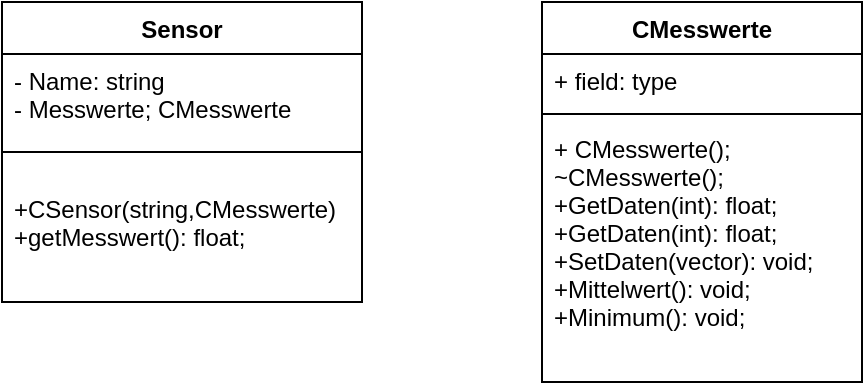 <mxfile version="14.6.3" type="github">
  <diagram name="Page-1" id="c4acf3e9-155e-7222-9cf6-157b1a14988f">
    <mxGraphModel dx="1382" dy="764" grid="1" gridSize="10" guides="1" tooltips="1" connect="1" arrows="1" fold="1" page="1" pageScale="1" pageWidth="850" pageHeight="1100" background="#ffffff" math="0" shadow="0">
      <root>
        <mxCell id="0" />
        <mxCell id="1" parent="0" />
        <mxCell id="54YQfDskZHcNxatdX99T-5" value="Sensor" style="swimlane;fontStyle=1;align=center;verticalAlign=top;childLayout=stackLayout;horizontal=1;startSize=26;horizontalStack=0;resizeParent=1;resizeParentMax=0;resizeLast=0;collapsible=1;marginBottom=0;" vertex="1" parent="1">
          <mxGeometry x="50" y="202" width="180" height="150" as="geometry" />
        </mxCell>
        <mxCell id="54YQfDskZHcNxatdX99T-6" value="- Name: string&#xa;- Messwerte; CMesswerte&#xa;" style="text;strokeColor=none;fillColor=none;align=left;verticalAlign=top;spacingLeft=4;spacingRight=4;overflow=hidden;rotatable=0;points=[[0,0.5],[1,0.5]];portConstraint=eastwest;" vertex="1" parent="54YQfDskZHcNxatdX99T-5">
          <mxGeometry y="26" width="180" height="34" as="geometry" />
        </mxCell>
        <mxCell id="54YQfDskZHcNxatdX99T-7" value="" style="line;strokeWidth=1;fillColor=none;align=left;verticalAlign=middle;spacingTop=-1;spacingLeft=3;spacingRight=3;rotatable=0;labelPosition=right;points=[];portConstraint=eastwest;" vertex="1" parent="54YQfDskZHcNxatdX99T-5">
          <mxGeometry y="60" width="180" height="30" as="geometry" />
        </mxCell>
        <mxCell id="54YQfDskZHcNxatdX99T-8" value="+CSensor(string,CMesswerte)&#xa;+getMesswert(): float;&#xa;" style="text;strokeColor=none;fillColor=none;align=left;verticalAlign=top;spacingLeft=4;spacingRight=4;overflow=hidden;rotatable=0;points=[[0,0.5],[1,0.5]];portConstraint=eastwest;" vertex="1" parent="54YQfDskZHcNxatdX99T-5">
          <mxGeometry y="90" width="180" height="60" as="geometry" />
        </mxCell>
        <mxCell id="54YQfDskZHcNxatdX99T-18" value="CMesswerte" style="swimlane;fontStyle=1;align=center;verticalAlign=top;childLayout=stackLayout;horizontal=1;startSize=26;horizontalStack=0;resizeParent=1;resizeParentMax=0;resizeLast=0;collapsible=1;marginBottom=0;" vertex="1" parent="1">
          <mxGeometry x="320" y="202" width="160" height="190" as="geometry" />
        </mxCell>
        <mxCell id="54YQfDskZHcNxatdX99T-19" value="+ field: type" style="text;strokeColor=none;fillColor=none;align=left;verticalAlign=top;spacingLeft=4;spacingRight=4;overflow=hidden;rotatable=0;points=[[0,0.5],[1,0.5]];portConstraint=eastwest;" vertex="1" parent="54YQfDskZHcNxatdX99T-18">
          <mxGeometry y="26" width="160" height="26" as="geometry" />
        </mxCell>
        <mxCell id="54YQfDskZHcNxatdX99T-20" value="" style="line;strokeWidth=1;fillColor=none;align=left;verticalAlign=middle;spacingTop=-1;spacingLeft=3;spacingRight=3;rotatable=0;labelPosition=right;points=[];portConstraint=eastwest;" vertex="1" parent="54YQfDskZHcNxatdX99T-18">
          <mxGeometry y="52" width="160" height="8" as="geometry" />
        </mxCell>
        <mxCell id="54YQfDskZHcNxatdX99T-21" value="+ CMesswerte();&#xa;~CMesswerte();&#xa;+GetDaten(int): float;&#xa;+GetDaten(int): float;&#xa;+SetDaten(vector): void;&#xa;+Mittelwert(): void;&#xa;+Minimum(): void;" style="text;strokeColor=none;fillColor=none;align=left;verticalAlign=top;spacingLeft=4;spacingRight=4;overflow=hidden;rotatable=0;points=[[0,0.5],[1,0.5]];portConstraint=eastwest;" vertex="1" parent="54YQfDskZHcNxatdX99T-18">
          <mxGeometry y="60" width="160" height="130" as="geometry" />
        </mxCell>
      </root>
    </mxGraphModel>
  </diagram>
</mxfile>
